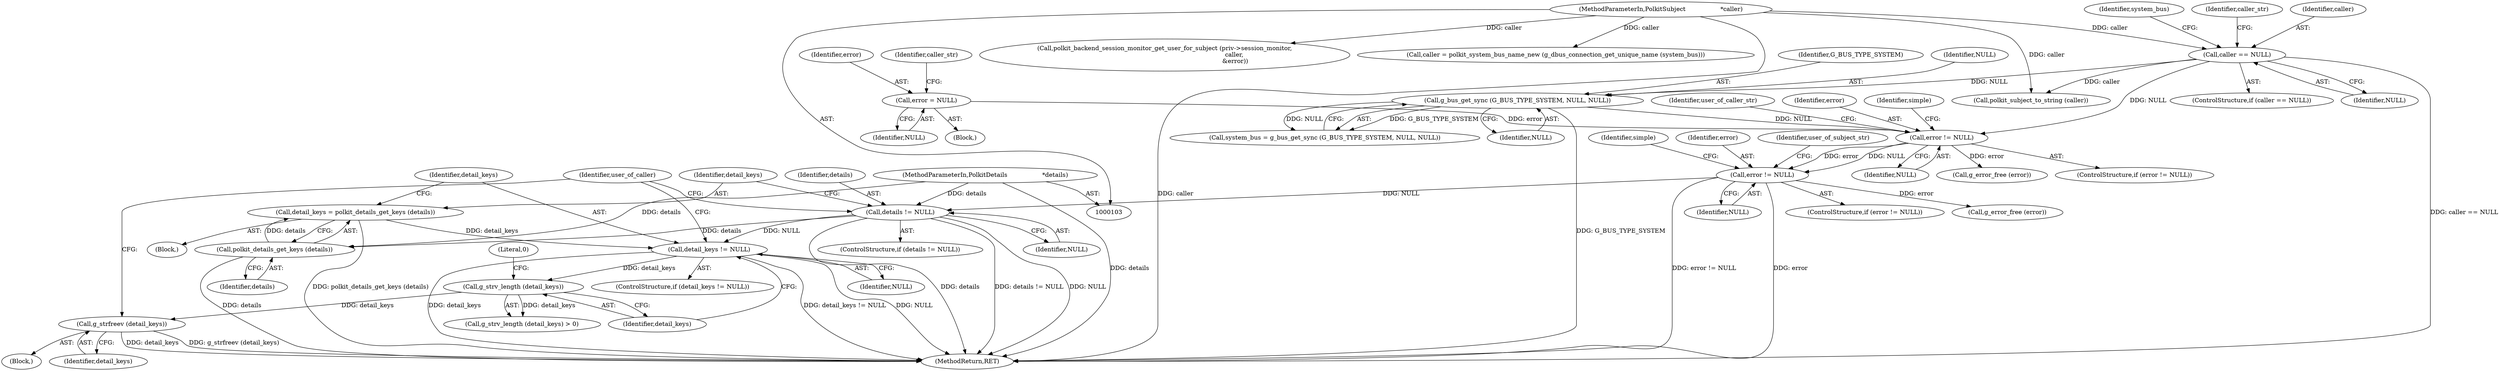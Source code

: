 digraph "0_polkit_bc7ffad53643a9c80231fc41f5582d6a8931c32c_0@API" {
"1000283" [label="(Call,g_strfreev (detail_keys))"];
"1000277" [label="(Call,g_strv_length (detail_keys))"];
"1000271" [label="(Call,detail_keys != NULL)"];
"1000266" [label="(Call,detail_keys = polkit_details_get_keys (details))"];
"1000268" [label="(Call,polkit_details_get_keys (details))"];
"1000262" [label="(Call,details != NULL)"];
"1000108" [label="(MethodParameterIn,PolkitDetails                  *details)"];
"1000240" [label="(Call,error != NULL)"];
"1000209" [label="(Call,error != NULL)"];
"1000135" [label="(Call,error = NULL)"];
"1000175" [label="(Call,g_bus_get_sync (G_BUS_TYPE_SYSTEM, NULL, NULL))"];
"1000168" [label="(Call,caller == NULL)"];
"1000105" [label="(MethodParameterIn,PolkitSubject                  *caller)"];
"1000168" [label="(Call,caller == NULL)"];
"1000268" [label="(Call,polkit_details_get_keys (details))"];
"1000135" [label="(Call,error = NULL)"];
"1000201" [label="(Call,polkit_backend_session_monitor_get_user_for_subject (priv->session_monitor,\n                                                                        caller,\n                                                                         &error))"];
"1000269" [label="(Identifier,details)"];
"1000274" [label="(Block,)"];
"1000217" [label="(Call,g_error_free (error))"];
"1000245" [label="(Identifier,simple)"];
"1000261" [label="(ControlStructure,if (details != NULL))"];
"1000175" [label="(Call,g_bus_get_sync (G_BUS_TYPE_SYSTEM, NULL, NULL))"];
"1000208" [label="(ControlStructure,if (error != NULL))"];
"1000176" [label="(Identifier,G_BUS_TYPE_SYSTEM)"];
"1000278" [label="(Identifier,detail_keys)"];
"1000169" [label="(Identifier,caller)"];
"1000179" [label="(Call,caller = polkit_system_bus_name_new (g_dbus_connection_get_unique_name (system_bus)))"];
"1000211" [label="(Identifier,NULL)"];
"1000271" [label="(Call,detail_keys != NULL)"];
"1000113" [label="(Block,)"];
"1000139" [label="(Identifier,caller_str)"];
"1000174" [label="(Identifier,system_bus)"];
"1000108" [label="(MethodParameterIn,PolkitDetails                  *details)"];
"1000170" [label="(Identifier,NULL)"];
"1000270" [label="(ControlStructure,if (detail_keys != NULL))"];
"1000277" [label="(Call,g_strv_length (detail_keys))"];
"1000241" [label="(Identifier,error)"];
"1000239" [label="(ControlStructure,if (error != NULL))"];
"1000209" [label="(Call,error != NULL)"];
"1000265" [label="(Block,)"];
"1000252" [label="(Identifier,user_of_subject_str)"];
"1000178" [label="(Identifier,NULL)"];
"1000187" [label="(Identifier,caller_str)"];
"1000284" [label="(Identifier,detail_keys)"];
"1000262" [label="(Call,details != NULL)"];
"1000240" [label="(Call,error != NULL)"];
"1000267" [label="(Identifier,detail_keys)"];
"1000177" [label="(Identifier,NULL)"];
"1000276" [label="(Call,g_strv_length (detail_keys) > 0)"];
"1000272" [label="(Identifier,detail_keys)"];
"1000242" [label="(Identifier,NULL)"];
"1000289" [label="(Identifier,user_of_caller)"];
"1000248" [label="(Call,g_error_free (error))"];
"1000264" [label="(Identifier,NULL)"];
"1000137" [label="(Identifier,NULL)"];
"1000173" [label="(Call,system_bus = g_bus_get_sync (G_BUS_TYPE_SYSTEM, NULL, NULL))"];
"1000221" [label="(Identifier,user_of_caller_str)"];
"1000273" [label="(Identifier,NULL)"];
"1000105" [label="(MethodParameterIn,PolkitSubject                  *caller)"];
"1000283" [label="(Call,g_strfreev (detail_keys))"];
"1000266" [label="(Call,detail_keys = polkit_details_get_keys (details))"];
"1000263" [label="(Identifier,details)"];
"1000210" [label="(Identifier,error)"];
"1000136" [label="(Identifier,error)"];
"1000167" [label="(ControlStructure,if (caller == NULL))"];
"1000279" [label="(Literal,0)"];
"1000214" [label="(Identifier,simple)"];
"1000188" [label="(Call,polkit_subject_to_string (caller))"];
"1000312" [label="(MethodReturn,RET)"];
"1000283" -> "1000274"  [label="AST: "];
"1000283" -> "1000284"  [label="CFG: "];
"1000284" -> "1000283"  [label="AST: "];
"1000289" -> "1000283"  [label="CFG: "];
"1000283" -> "1000312"  [label="DDG: detail_keys"];
"1000283" -> "1000312"  [label="DDG: g_strfreev (detail_keys)"];
"1000277" -> "1000283"  [label="DDG: detail_keys"];
"1000277" -> "1000276"  [label="AST: "];
"1000277" -> "1000278"  [label="CFG: "];
"1000278" -> "1000277"  [label="AST: "];
"1000279" -> "1000277"  [label="CFG: "];
"1000277" -> "1000276"  [label="DDG: detail_keys"];
"1000271" -> "1000277"  [label="DDG: detail_keys"];
"1000271" -> "1000270"  [label="AST: "];
"1000271" -> "1000273"  [label="CFG: "];
"1000272" -> "1000271"  [label="AST: "];
"1000273" -> "1000271"  [label="AST: "];
"1000278" -> "1000271"  [label="CFG: "];
"1000289" -> "1000271"  [label="CFG: "];
"1000271" -> "1000312"  [label="DDG: NULL"];
"1000271" -> "1000312"  [label="DDG: detail_keys"];
"1000271" -> "1000312"  [label="DDG: detail_keys != NULL"];
"1000266" -> "1000271"  [label="DDG: detail_keys"];
"1000262" -> "1000271"  [label="DDG: NULL"];
"1000266" -> "1000265"  [label="AST: "];
"1000266" -> "1000268"  [label="CFG: "];
"1000267" -> "1000266"  [label="AST: "];
"1000268" -> "1000266"  [label="AST: "];
"1000272" -> "1000266"  [label="CFG: "];
"1000266" -> "1000312"  [label="DDG: polkit_details_get_keys (details)"];
"1000268" -> "1000266"  [label="DDG: details"];
"1000268" -> "1000269"  [label="CFG: "];
"1000269" -> "1000268"  [label="AST: "];
"1000268" -> "1000312"  [label="DDG: details"];
"1000262" -> "1000268"  [label="DDG: details"];
"1000108" -> "1000268"  [label="DDG: details"];
"1000262" -> "1000261"  [label="AST: "];
"1000262" -> "1000264"  [label="CFG: "];
"1000263" -> "1000262"  [label="AST: "];
"1000264" -> "1000262"  [label="AST: "];
"1000267" -> "1000262"  [label="CFG: "];
"1000289" -> "1000262"  [label="CFG: "];
"1000262" -> "1000312"  [label="DDG: details != NULL"];
"1000262" -> "1000312"  [label="DDG: NULL"];
"1000262" -> "1000312"  [label="DDG: details"];
"1000108" -> "1000262"  [label="DDG: details"];
"1000240" -> "1000262"  [label="DDG: NULL"];
"1000108" -> "1000103"  [label="AST: "];
"1000108" -> "1000312"  [label="DDG: details"];
"1000240" -> "1000239"  [label="AST: "];
"1000240" -> "1000242"  [label="CFG: "];
"1000241" -> "1000240"  [label="AST: "];
"1000242" -> "1000240"  [label="AST: "];
"1000245" -> "1000240"  [label="CFG: "];
"1000252" -> "1000240"  [label="CFG: "];
"1000240" -> "1000312"  [label="DDG: error != NULL"];
"1000240" -> "1000312"  [label="DDG: error"];
"1000209" -> "1000240"  [label="DDG: error"];
"1000209" -> "1000240"  [label="DDG: NULL"];
"1000240" -> "1000248"  [label="DDG: error"];
"1000209" -> "1000208"  [label="AST: "];
"1000209" -> "1000211"  [label="CFG: "];
"1000210" -> "1000209"  [label="AST: "];
"1000211" -> "1000209"  [label="AST: "];
"1000214" -> "1000209"  [label="CFG: "];
"1000221" -> "1000209"  [label="CFG: "];
"1000135" -> "1000209"  [label="DDG: error"];
"1000175" -> "1000209"  [label="DDG: NULL"];
"1000168" -> "1000209"  [label="DDG: NULL"];
"1000209" -> "1000217"  [label="DDG: error"];
"1000135" -> "1000113"  [label="AST: "];
"1000135" -> "1000137"  [label="CFG: "];
"1000136" -> "1000135"  [label="AST: "];
"1000137" -> "1000135"  [label="AST: "];
"1000139" -> "1000135"  [label="CFG: "];
"1000175" -> "1000173"  [label="AST: "];
"1000175" -> "1000178"  [label="CFG: "];
"1000176" -> "1000175"  [label="AST: "];
"1000177" -> "1000175"  [label="AST: "];
"1000178" -> "1000175"  [label="AST: "];
"1000173" -> "1000175"  [label="CFG: "];
"1000175" -> "1000312"  [label="DDG: G_BUS_TYPE_SYSTEM"];
"1000175" -> "1000173"  [label="DDG: G_BUS_TYPE_SYSTEM"];
"1000175" -> "1000173"  [label="DDG: NULL"];
"1000168" -> "1000175"  [label="DDG: NULL"];
"1000168" -> "1000167"  [label="AST: "];
"1000168" -> "1000170"  [label="CFG: "];
"1000169" -> "1000168"  [label="AST: "];
"1000170" -> "1000168"  [label="AST: "];
"1000174" -> "1000168"  [label="CFG: "];
"1000187" -> "1000168"  [label="CFG: "];
"1000168" -> "1000312"  [label="DDG: caller == NULL"];
"1000105" -> "1000168"  [label="DDG: caller"];
"1000168" -> "1000188"  [label="DDG: caller"];
"1000105" -> "1000103"  [label="AST: "];
"1000105" -> "1000312"  [label="DDG: caller"];
"1000105" -> "1000179"  [label="DDG: caller"];
"1000105" -> "1000188"  [label="DDG: caller"];
"1000105" -> "1000201"  [label="DDG: caller"];
}
